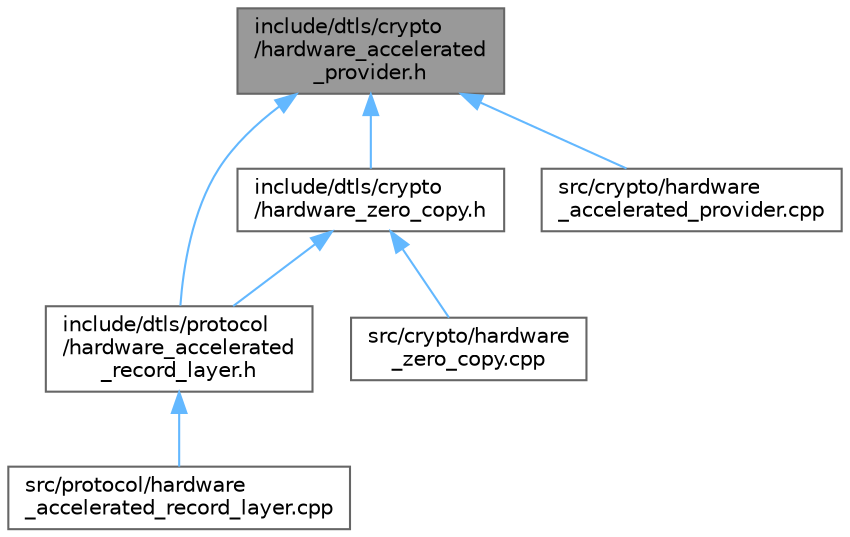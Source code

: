 digraph "include/dtls/crypto/hardware_accelerated_provider.h"
{
 // LATEX_PDF_SIZE
  bgcolor="transparent";
  edge [fontname=Helvetica,fontsize=10,labelfontname=Helvetica,labelfontsize=10];
  node [fontname=Helvetica,fontsize=10,shape=box,height=0.2,width=0.4];
  Node1 [id="Node000001",label="include/dtls/crypto\l/hardware_accelerated\l_provider.h",height=0.2,width=0.4,color="gray40", fillcolor="grey60", style="filled", fontcolor="black",tooltip=" "];
  Node1 -> Node2 [id="edge1_Node000001_Node000002",dir="back",color="steelblue1",style="solid",tooltip=" "];
  Node2 [id="Node000002",label="include/dtls/crypto\l/hardware_zero_copy.h",height=0.2,width=0.4,color="grey40", fillcolor="white", style="filled",URL="$hardware__zero__copy_8h.html",tooltip=" "];
  Node2 -> Node3 [id="edge2_Node000002_Node000003",dir="back",color="steelblue1",style="solid",tooltip=" "];
  Node3 [id="Node000003",label="include/dtls/protocol\l/hardware_accelerated\l_record_layer.h",height=0.2,width=0.4,color="grey40", fillcolor="white", style="filled",URL="$hardware__accelerated__record__layer_8h.html",tooltip=" "];
  Node3 -> Node4 [id="edge3_Node000003_Node000004",dir="back",color="steelblue1",style="solid",tooltip=" "];
  Node4 [id="Node000004",label="src/protocol/hardware\l_accelerated_record_layer.cpp",height=0.2,width=0.4,color="grey40", fillcolor="white", style="filled",URL="$hardware__accelerated__record__layer_8cpp.html",tooltip=" "];
  Node2 -> Node5 [id="edge4_Node000002_Node000005",dir="back",color="steelblue1",style="solid",tooltip=" "];
  Node5 [id="Node000005",label="src/crypto/hardware\l_zero_copy.cpp",height=0.2,width=0.4,color="grey40", fillcolor="white", style="filled",URL="$hardware__zero__copy_8cpp.html",tooltip=" "];
  Node1 -> Node3 [id="edge5_Node000001_Node000003",dir="back",color="steelblue1",style="solid",tooltip=" "];
  Node1 -> Node6 [id="edge6_Node000001_Node000006",dir="back",color="steelblue1",style="solid",tooltip=" "];
  Node6 [id="Node000006",label="src/crypto/hardware\l_accelerated_provider.cpp",height=0.2,width=0.4,color="grey40", fillcolor="white", style="filled",URL="$hardware__accelerated__provider_8cpp.html",tooltip=" "];
}
